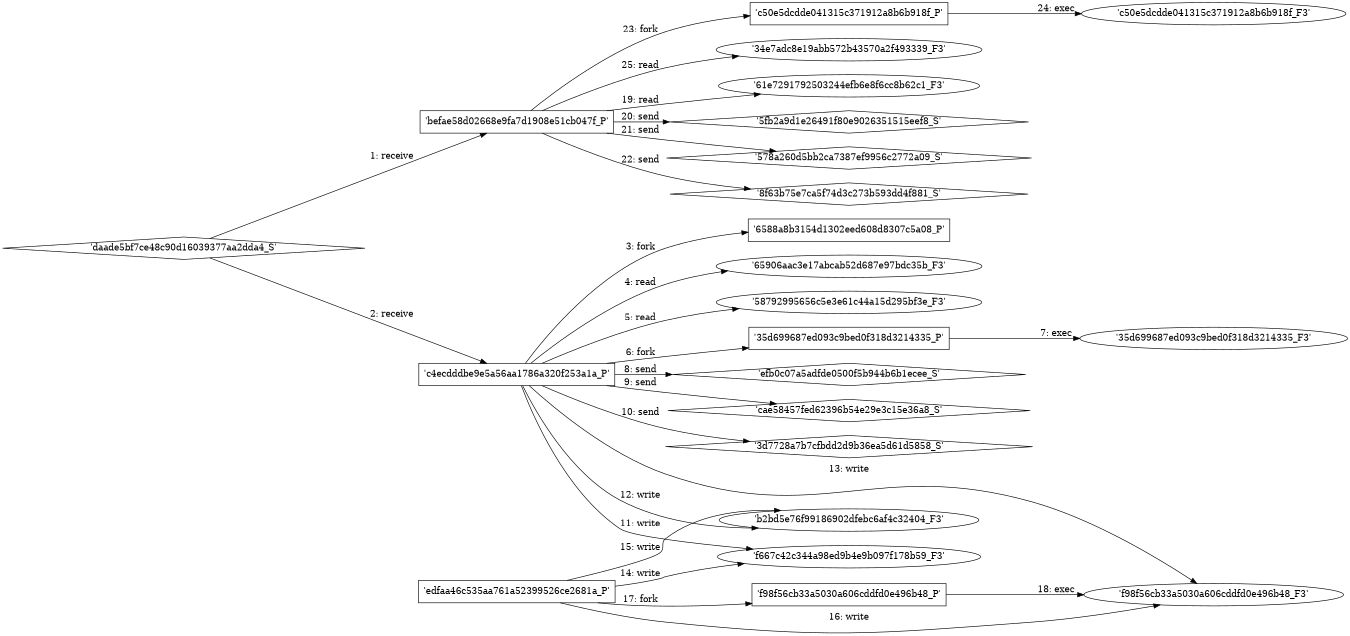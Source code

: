 digraph "D:\Learning\Paper\apt\基于CTI的攻击预警\Dataset\攻击图\ASGfromALLCTI\Vulnerability Spotlight Multiple Vulnerabilities in Foscam C1 Indoor HD Cameras.dot" {
rankdir="LR"
size="9"
fixedsize="false"
splines="true"
nodesep=0.3
ranksep=0
fontsize=10
overlap="scalexy"
engine= "neato"
	"'befae58d02668e9fa7d1908e51cb047f_P'" [node_type=Process shape=box]
	"'daade5bf7ce48c90d16039377aa2dda4_S'" [node_type=Socket shape=diamond]
	"'daade5bf7ce48c90d16039377aa2dda4_S'" -> "'befae58d02668e9fa7d1908e51cb047f_P'" [label="1: receive"]
	"'c4ecdddbe9e5a56aa1786a320f253a1a_P'" [node_type=Process shape=box]
	"'daade5bf7ce48c90d16039377aa2dda4_S'" [node_type=Socket shape=diamond]
	"'daade5bf7ce48c90d16039377aa2dda4_S'" -> "'c4ecdddbe9e5a56aa1786a320f253a1a_P'" [label="2: receive"]
	"'c4ecdddbe9e5a56aa1786a320f253a1a_P'" [node_type=Process shape=box]
	"'6588a8b3154d1302eed608d8307c5a08_P'" [node_type=Process shape=box]
	"'c4ecdddbe9e5a56aa1786a320f253a1a_P'" -> "'6588a8b3154d1302eed608d8307c5a08_P'" [label="3: fork"]
	"'65906aac3e17abcab52d687e97bdc35b_F3'" [node_type=file shape=ellipse]
	"'c4ecdddbe9e5a56aa1786a320f253a1a_P'" [node_type=Process shape=box]
	"'c4ecdddbe9e5a56aa1786a320f253a1a_P'" -> "'65906aac3e17abcab52d687e97bdc35b_F3'" [label="4: read"]
	"'58792995656c5e3e61c44a15d295bf3e_F3'" [node_type=file shape=ellipse]
	"'c4ecdddbe9e5a56aa1786a320f253a1a_P'" [node_type=Process shape=box]
	"'c4ecdddbe9e5a56aa1786a320f253a1a_P'" -> "'58792995656c5e3e61c44a15d295bf3e_F3'" [label="5: read"]
	"'c4ecdddbe9e5a56aa1786a320f253a1a_P'" [node_type=Process shape=box]
	"'35d699687ed093c9bed0f318d3214335_P'" [node_type=Process shape=box]
	"'c4ecdddbe9e5a56aa1786a320f253a1a_P'" -> "'35d699687ed093c9bed0f318d3214335_P'" [label="6: fork"]
	"'35d699687ed093c9bed0f318d3214335_P'" [node_type=Process shape=box]
	"'35d699687ed093c9bed0f318d3214335_F3'" [node_type=File shape=ellipse]
	"'35d699687ed093c9bed0f318d3214335_P'" -> "'35d699687ed093c9bed0f318d3214335_F3'" [label="7: exec"]
	"'efb0c07a5adfde0500f5b944b6b1ecee_S'" [node_type=Socket shape=diamond]
	"'c4ecdddbe9e5a56aa1786a320f253a1a_P'" [node_type=Process shape=box]
	"'c4ecdddbe9e5a56aa1786a320f253a1a_P'" -> "'efb0c07a5adfde0500f5b944b6b1ecee_S'" [label="8: send"]
	"'cae58457fed62396b54e29e3c15e36a8_S'" [node_type=Socket shape=diamond]
	"'c4ecdddbe9e5a56aa1786a320f253a1a_P'" [node_type=Process shape=box]
	"'c4ecdddbe9e5a56aa1786a320f253a1a_P'" -> "'cae58457fed62396b54e29e3c15e36a8_S'" [label="9: send"]
	"'3d7728a7b7cfbdd2d9b36ea5d61d5858_S'" [node_type=Socket shape=diamond]
	"'c4ecdddbe9e5a56aa1786a320f253a1a_P'" [node_type=Process shape=box]
	"'c4ecdddbe9e5a56aa1786a320f253a1a_P'" -> "'3d7728a7b7cfbdd2d9b36ea5d61d5858_S'" [label="10: send"]
	"'f667c42c344a98ed9b4e9b097f178b59_F3'" [node_type=file shape=ellipse]
	"'c4ecdddbe9e5a56aa1786a320f253a1a_P'" [node_type=Process shape=box]
	"'c4ecdddbe9e5a56aa1786a320f253a1a_P'" -> "'f667c42c344a98ed9b4e9b097f178b59_F3'" [label="11: write"]
	"'b2bd5e76f99186902dfebc6af4c32404_F3'" [node_type=file shape=ellipse]
	"'c4ecdddbe9e5a56aa1786a320f253a1a_P'" [node_type=Process shape=box]
	"'c4ecdddbe9e5a56aa1786a320f253a1a_P'" -> "'b2bd5e76f99186902dfebc6af4c32404_F3'" [label="12: write"]
	"'f98f56cb33a5030a606cddfd0e496b48_F3'" [node_type=file shape=ellipse]
	"'c4ecdddbe9e5a56aa1786a320f253a1a_P'" [node_type=Process shape=box]
	"'c4ecdddbe9e5a56aa1786a320f253a1a_P'" -> "'f98f56cb33a5030a606cddfd0e496b48_F3'" [label="13: write"]
	"'f667c42c344a98ed9b4e9b097f178b59_F3'" [node_type=file shape=ellipse]
	"'edfaa46c535aa761a52399526ce2681a_P'" [node_type=Process shape=box]
	"'edfaa46c535aa761a52399526ce2681a_P'" -> "'f667c42c344a98ed9b4e9b097f178b59_F3'" [label="14: write"]
	"'b2bd5e76f99186902dfebc6af4c32404_F3'" [node_type=file shape=ellipse]
	"'edfaa46c535aa761a52399526ce2681a_P'" [node_type=Process shape=box]
	"'edfaa46c535aa761a52399526ce2681a_P'" -> "'b2bd5e76f99186902dfebc6af4c32404_F3'" [label="15: write"]
	"'f98f56cb33a5030a606cddfd0e496b48_F3'" [node_type=file shape=ellipse]
	"'edfaa46c535aa761a52399526ce2681a_P'" [node_type=Process shape=box]
	"'edfaa46c535aa761a52399526ce2681a_P'" -> "'f98f56cb33a5030a606cddfd0e496b48_F3'" [label="16: write"]
	"'edfaa46c535aa761a52399526ce2681a_P'" [node_type=Process shape=box]
	"'f98f56cb33a5030a606cddfd0e496b48_P'" [node_type=Process shape=box]
	"'edfaa46c535aa761a52399526ce2681a_P'" -> "'f98f56cb33a5030a606cddfd0e496b48_P'" [label="17: fork"]
	"'f98f56cb33a5030a606cddfd0e496b48_P'" [node_type=Process shape=box]
	"'f98f56cb33a5030a606cddfd0e496b48_F3'" [node_type=File shape=ellipse]
	"'f98f56cb33a5030a606cddfd0e496b48_P'" -> "'f98f56cb33a5030a606cddfd0e496b48_F3'" [label="18: exec"]
	"'61e7291792503244efb6e8f6cc8b62c1_F3'" [node_type=file shape=ellipse]
	"'befae58d02668e9fa7d1908e51cb047f_P'" [node_type=Process shape=box]
	"'befae58d02668e9fa7d1908e51cb047f_P'" -> "'61e7291792503244efb6e8f6cc8b62c1_F3'" [label="19: read"]
	"'5fb2a9d1e26491f80e9026351515eef8_S'" [node_type=Socket shape=diamond]
	"'befae58d02668e9fa7d1908e51cb047f_P'" [node_type=Process shape=box]
	"'befae58d02668e9fa7d1908e51cb047f_P'" -> "'5fb2a9d1e26491f80e9026351515eef8_S'" [label="20: send"]
	"'578a260d5bb2ca7387ef9956c2772a09_S'" [node_type=Socket shape=diamond]
	"'befae58d02668e9fa7d1908e51cb047f_P'" [node_type=Process shape=box]
	"'befae58d02668e9fa7d1908e51cb047f_P'" -> "'578a260d5bb2ca7387ef9956c2772a09_S'" [label="21: send"]
	"'8f63b75e7ca5f74d3c273b593dd4f881_S'" [node_type=Socket shape=diamond]
	"'befae58d02668e9fa7d1908e51cb047f_P'" [node_type=Process shape=box]
	"'befae58d02668e9fa7d1908e51cb047f_P'" -> "'8f63b75e7ca5f74d3c273b593dd4f881_S'" [label="22: send"]
	"'befae58d02668e9fa7d1908e51cb047f_P'" [node_type=Process shape=box]
	"'c50e5dcdde041315c371912a8b6b918f_P'" [node_type=Process shape=box]
	"'befae58d02668e9fa7d1908e51cb047f_P'" -> "'c50e5dcdde041315c371912a8b6b918f_P'" [label="23: fork"]
	"'c50e5dcdde041315c371912a8b6b918f_P'" [node_type=Process shape=box]
	"'c50e5dcdde041315c371912a8b6b918f_F3'" [node_type=File shape=ellipse]
	"'c50e5dcdde041315c371912a8b6b918f_P'" -> "'c50e5dcdde041315c371912a8b6b918f_F3'" [label="24: exec"]
	"'34e7adc8e19abb572b43570a2f493339_F3'" [node_type=file shape=ellipse]
	"'befae58d02668e9fa7d1908e51cb047f_P'" [node_type=Process shape=box]
	"'befae58d02668e9fa7d1908e51cb047f_P'" -> "'34e7adc8e19abb572b43570a2f493339_F3'" [label="25: read"]
}
